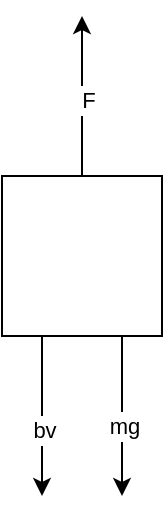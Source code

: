 <mxfile version="22.0.0" type="github">
  <diagram name="Page-1" id="ZImb_MyYqYFxsvIHfjOj">
    <mxGraphModel dx="880" dy="471" grid="0" gridSize="10" guides="1" tooltips="1" connect="1" arrows="1" fold="1" page="1" pageScale="1" pageWidth="827" pageHeight="1169" math="0" shadow="0">
      <root>
        <mxCell id="0" />
        <mxCell id="1" parent="0" />
        <mxCell id="VeYQora-GTSYb9Arf-ad-8" style="edgeStyle=orthogonalEdgeStyle;rounded=0;orthogonalLoop=1;jettySize=auto;html=1;exitX=0.5;exitY=0;exitDx=0;exitDy=0;labelBorderColor=#ffffff;" parent="1" source="VeYQora-GTSYb9Arf-ad-1" edge="1">
          <mxGeometry relative="1" as="geometry">
            <mxPoint x="360" y="120" as="targetPoint" />
          </mxGeometry>
        </mxCell>
        <mxCell id="VeYQora-GTSYb9Arf-ad-12" value="F" style="edgeLabel;html=1;align=center;verticalAlign=middle;resizable=0;points=[];labelBorderColor=#ffffff;" parent="VeYQora-GTSYb9Arf-ad-8" vertex="1" connectable="0">
          <mxGeometry x="-0.006" y="-2" relative="1" as="geometry">
            <mxPoint y="1" as="offset" />
          </mxGeometry>
        </mxCell>
        <mxCell id="VeYQora-GTSYb9Arf-ad-9" style="edgeStyle=orthogonalEdgeStyle;rounded=0;orthogonalLoop=1;jettySize=auto;html=1;exitX=0.25;exitY=1;exitDx=0;exitDy=0;labelBorderColor=#ffffff;" parent="1" source="VeYQora-GTSYb9Arf-ad-1" edge="1">
          <mxGeometry relative="1" as="geometry">
            <mxPoint x="340" y="360" as="targetPoint" />
          </mxGeometry>
        </mxCell>
        <mxCell id="VeYQora-GTSYb9Arf-ad-13" value="bv" style="edgeLabel;html=1;align=center;verticalAlign=middle;resizable=0;points=[];labelBorderColor=#ffffff;" parent="VeYQora-GTSYb9Arf-ad-9" vertex="1" connectable="0">
          <mxGeometry x="0.18" relative="1" as="geometry">
            <mxPoint as="offset" />
          </mxGeometry>
        </mxCell>
        <mxCell id="VeYQora-GTSYb9Arf-ad-10" style="edgeStyle=orthogonalEdgeStyle;rounded=0;orthogonalLoop=1;jettySize=auto;html=1;exitX=0.75;exitY=1;exitDx=0;exitDy=0;labelBorderColor=#ffffff;" parent="1" source="VeYQora-GTSYb9Arf-ad-1" edge="1">
          <mxGeometry relative="1" as="geometry">
            <mxPoint x="380" y="360" as="targetPoint" />
          </mxGeometry>
        </mxCell>
        <mxCell id="VeYQora-GTSYb9Arf-ad-11" value="mg" style="edgeLabel;html=1;align=center;verticalAlign=middle;resizable=0;points=[];labelBorderColor=#ffffff;" parent="VeYQora-GTSYb9Arf-ad-10" vertex="1" connectable="0">
          <mxGeometry x="0.131" relative="1" as="geometry">
            <mxPoint as="offset" />
          </mxGeometry>
        </mxCell>
        <mxCell id="VeYQora-GTSYb9Arf-ad-1" value="" style="rounded=0;whiteSpace=wrap;html=1;labelBorderColor=#ffffff;" parent="1" vertex="1">
          <mxGeometry x="320" y="200" width="80" height="80" as="geometry" />
        </mxCell>
      </root>
    </mxGraphModel>
  </diagram>
</mxfile>
